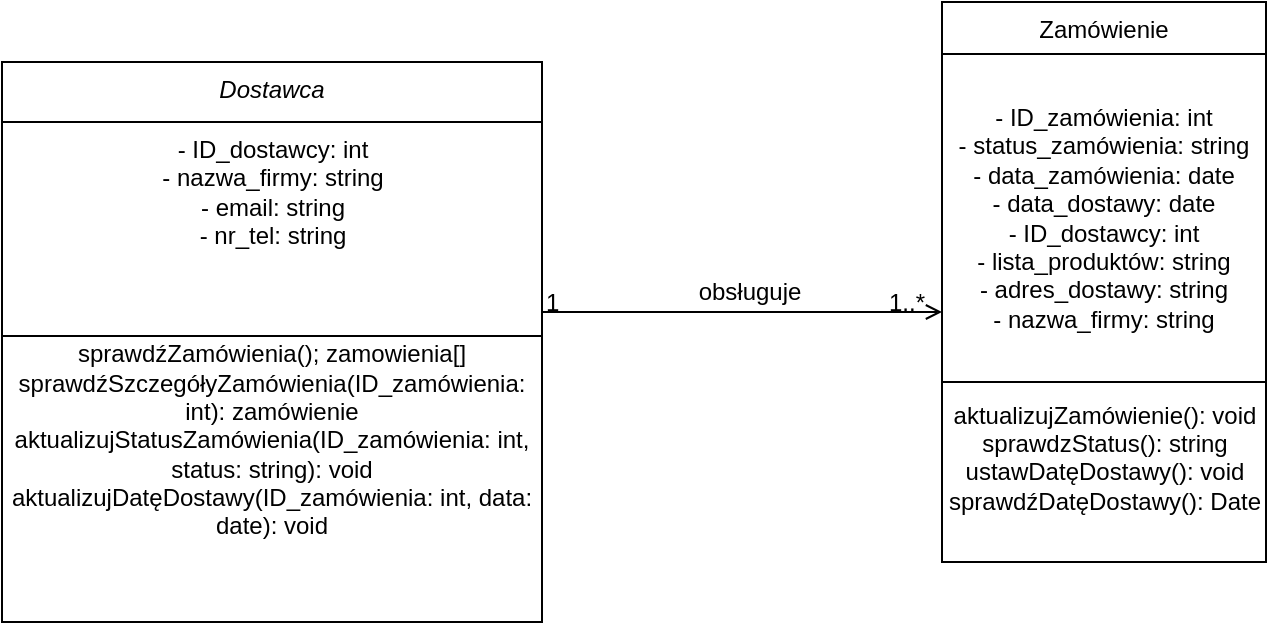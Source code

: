 <mxfile version="24.2.5" type="github">
  <diagram id="C5RBs43oDa-KdzZeNtuy" name="Page-1">
    <mxGraphModel dx="923" dy="397" grid="1" gridSize="10" guides="1" tooltips="1" connect="1" arrows="1" fold="1" page="1" pageScale="1" pageWidth="827" pageHeight="1169" math="0" shadow="0">
      <root>
        <mxCell id="WIyWlLk6GJQsqaUBKTNV-0" />
        <mxCell id="WIyWlLk6GJQsqaUBKTNV-1" parent="WIyWlLk6GJQsqaUBKTNV-0" />
        <mxCell id="zkfFHV4jXpPFQw0GAbJ--0" value="Dostawca" style="swimlane;fontStyle=2;align=center;verticalAlign=top;childLayout=stackLayout;horizontal=1;startSize=30;horizontalStack=0;resizeParent=1;resizeLast=0;collapsible=1;marginBottom=0;rounded=0;shadow=0;strokeWidth=1;" parent="WIyWlLk6GJQsqaUBKTNV-1" vertex="1">
          <mxGeometry x="70" y="100" width="270" height="280" as="geometry">
            <mxRectangle x="230" y="140" width="160" height="26" as="alternateBounds" />
          </mxGeometry>
        </mxCell>
        <mxCell id="P2wUL7vOFCGKMyqOpAxr-1" value="&lt;span style=&quot;text-align: left;&quot;&gt;- ID_dostawcy: int&lt;/span&gt;&lt;br style=&quot;padding: 0px; margin: 0px; text-align: left;&quot;&gt;&lt;span style=&quot;text-align: left;&quot;&gt;- nazwa_firmy: string&lt;/span&gt;&lt;br style=&quot;padding: 0px; margin: 0px; text-align: left;&quot;&gt;&lt;span style=&quot;text-align: left;&quot;&gt;- email: string&lt;/span&gt;&lt;br style=&quot;padding: 0px; margin: 0px; text-align: left;&quot;&gt;&lt;span style=&quot;text-align: left;&quot;&gt;- nr_tel: string&lt;/span&gt;" style="text;html=1;align=center;verticalAlign=middle;resizable=0;points=[];autosize=1;strokeColor=none;fillColor=none;" parent="zkfFHV4jXpPFQw0GAbJ--0" vertex="1">
          <mxGeometry y="30" width="270" height="70" as="geometry" />
        </mxCell>
        <mxCell id="zkfFHV4jXpPFQw0GAbJ--4" value="" style="line;html=1;strokeWidth=1;align=left;verticalAlign=middle;spacingTop=-1;spacingLeft=3;spacingRight=3;rotatable=0;labelPosition=right;points=[];portConstraint=eastwest;" parent="zkfFHV4jXpPFQw0GAbJ--0" vertex="1">
          <mxGeometry y="100" width="270" height="74" as="geometry" />
        </mxCell>
        <mxCell id="5lTW6-mcCXBax9LxVEwO-9" value="sprawdźZamówienia(); zamowienia[]&lt;div&gt;sprawdźSzczegółyZamówienia(ID_zamówienia: int): zamówienie&lt;/div&gt;&lt;div&gt;aktualizujStatusZamówienia(ID_zamówienia: int, status: string): void&lt;/div&gt;&lt;div&gt;aktualizujDatęDostawy(ID_zamówienia: int, data: date): void&lt;/div&gt;" style="text;html=1;align=center;verticalAlign=middle;whiteSpace=wrap;rounded=0;" vertex="1" parent="zkfFHV4jXpPFQw0GAbJ--0">
          <mxGeometry y="174" width="270" height="30" as="geometry" />
        </mxCell>
        <mxCell id="P2wUL7vOFCGKMyqOpAxr-4" value="&lt;div&gt;&lt;span style=&quot;text-wrap: nowrap;&quot;&gt;&lt;br&gt;&lt;/span&gt;&lt;/div&gt;" style="text;html=1;align=center;verticalAlign=middle;whiteSpace=wrap;rounded=0;" parent="zkfFHV4jXpPFQw0GAbJ--0" vertex="1">
          <mxGeometry y="204" width="270" height="76" as="geometry" />
        </mxCell>
        <mxCell id="zkfFHV4jXpPFQw0GAbJ--17" value="Zamówienie" style="swimlane;fontStyle=0;align=center;verticalAlign=top;childLayout=stackLayout;horizontal=1;startSize=26;horizontalStack=0;resizeParent=1;resizeLast=0;collapsible=1;marginBottom=0;rounded=0;shadow=0;strokeWidth=1;" parent="WIyWlLk6GJQsqaUBKTNV-1" vertex="1">
          <mxGeometry x="540" y="70" width="162" height="280" as="geometry">
            <mxRectangle x="550" y="140" width="160" height="26" as="alternateBounds" />
          </mxGeometry>
        </mxCell>
        <mxCell id="5lTW6-mcCXBax9LxVEwO-8" value="" style="endArrow=none;html=1;rounded=0;entryX=1;entryY=1;entryDx=0;entryDy=0;" edge="1" parent="zkfFHV4jXpPFQw0GAbJ--17" target="5lTW6-mcCXBax9LxVEwO-6">
          <mxGeometry width="50" height="50" relative="1" as="geometry">
            <mxPoint y="190" as="sourcePoint" />
            <mxPoint x="50" y="140" as="targetPoint" />
          </mxGeometry>
        </mxCell>
        <mxCell id="5lTW6-mcCXBax9LxVEwO-6" value="&lt;span style=&quot;text-align: left; text-wrap: nowrap;&quot;&gt;- ID_zamówienia: int&lt;/span&gt;&lt;br style=&quot;padding: 0px; margin: 0px; text-align: left; text-wrap: nowrap;&quot;&gt;&lt;span style=&quot;text-align: left; text-wrap: nowrap;&quot;&gt;- status_zamówienia: string&lt;/span&gt;&lt;br style=&quot;padding: 0px; margin: 0px; text-align: left; text-wrap: nowrap;&quot;&gt;&lt;span style=&quot;text-align: left; text-wrap: nowrap;&quot;&gt;- data_zamówienia: date&lt;/span&gt;&lt;br style=&quot;padding: 0px; margin: 0px; text-align: left; text-wrap: nowrap;&quot;&gt;&lt;span style=&quot;text-align: left; text-wrap: nowrap;&quot;&gt;- data_dostawy: date&lt;/span&gt;&lt;br style=&quot;padding: 0px; margin: 0px; text-align: left; text-wrap: nowrap;&quot;&gt;&lt;span style=&quot;text-align: left; text-wrap: nowrap;&quot;&gt;- ID_dostawcy: int&lt;/span&gt;&lt;br style=&quot;padding: 0px; margin: 0px; text-align: left; text-wrap: nowrap;&quot;&gt;&lt;span style=&quot;text-align: left; text-wrap: nowrap;&quot;&gt;- lista_produktów: string&lt;/span&gt;&lt;br style=&quot;padding: 0px; margin: 0px; text-align: left; text-wrap: nowrap;&quot;&gt;&lt;span style=&quot;text-align: left; text-wrap: nowrap;&quot;&gt;- adres_dostawy: string&lt;/span&gt;&lt;br style=&quot;padding: 0px; margin: 0px; text-align: left; text-wrap: nowrap;&quot;&gt;&lt;span style=&quot;text-align: left; text-wrap: nowrap;&quot;&gt;- nazwa_firmy: string&lt;/span&gt;" style="text;html=1;align=center;verticalAlign=middle;whiteSpace=wrap;rounded=0;" vertex="1" parent="zkfFHV4jXpPFQw0GAbJ--17">
          <mxGeometry y="26" width="162" height="164" as="geometry" />
        </mxCell>
        <mxCell id="zkfFHV4jXpPFQw0GAbJ--23" value="" style="line;html=1;strokeWidth=1;align=left;verticalAlign=middle;spacingTop=-1;spacingLeft=3;spacingRight=3;rotatable=0;labelPosition=right;points=[];portConstraint=eastwest;" parent="zkfFHV4jXpPFQw0GAbJ--17" vertex="1">
          <mxGeometry y="190" width="162" as="geometry" />
        </mxCell>
        <mxCell id="5lTW6-mcCXBax9LxVEwO-5" value="aktualizujZamówienie(): void&lt;div style=&quot;text-wrap: wrap;&quot;&gt;&lt;span style=&quot;text-wrap: nowrap;&quot;&gt;sprawdzStatus(): string&lt;/span&gt;&lt;/div&gt;&lt;div style=&quot;text-wrap: wrap;&quot;&gt;&lt;span style=&quot;text-wrap: nowrap;&quot;&gt;ustawDatęDostawy(): void&lt;/span&gt;&lt;/div&gt;&lt;div style=&quot;text-wrap: wrap;&quot;&gt;&lt;span style=&quot;text-wrap: nowrap;&quot;&gt;sprawdźDatęDostawy(): Date&lt;/span&gt;&lt;/div&gt;&lt;div&gt;&lt;span style=&quot;text-wrap: nowrap;&quot;&gt;&lt;br&gt;&lt;/span&gt;&lt;/div&gt;" style="text;html=1;align=center;verticalAlign=middle;resizable=0;points=[];autosize=1;strokeColor=none;fillColor=none;" vertex="1" parent="zkfFHV4jXpPFQw0GAbJ--17">
          <mxGeometry y="190" width="162" height="90" as="geometry" />
        </mxCell>
        <mxCell id="zkfFHV4jXpPFQw0GAbJ--26" value="" style="endArrow=open;shadow=0;strokeWidth=1;rounded=0;curved=0;endFill=1;edgeStyle=elbowEdgeStyle;elbow=vertical;" parent="WIyWlLk6GJQsqaUBKTNV-1" source="zkfFHV4jXpPFQw0GAbJ--0" target="zkfFHV4jXpPFQw0GAbJ--17" edge="1">
          <mxGeometry x="0.5" y="41" relative="1" as="geometry">
            <mxPoint x="380" y="192" as="sourcePoint" />
            <mxPoint x="540" y="192" as="targetPoint" />
            <mxPoint x="-40" y="32" as="offset" />
          </mxGeometry>
        </mxCell>
        <mxCell id="zkfFHV4jXpPFQw0GAbJ--27" value="1" style="resizable=0;align=left;verticalAlign=bottom;labelBackgroundColor=none;fontSize=12;" parent="zkfFHV4jXpPFQw0GAbJ--26" connectable="0" vertex="1">
          <mxGeometry x="-1" relative="1" as="geometry">
            <mxPoint y="4" as="offset" />
          </mxGeometry>
        </mxCell>
        <mxCell id="zkfFHV4jXpPFQw0GAbJ--28" value="1..*" style="resizable=0;align=right;verticalAlign=bottom;labelBackgroundColor=none;fontSize=12;" parent="zkfFHV4jXpPFQw0GAbJ--26" connectable="0" vertex="1">
          <mxGeometry x="1" relative="1" as="geometry">
            <mxPoint x="-7" y="4" as="offset" />
          </mxGeometry>
        </mxCell>
        <mxCell id="5lTW6-mcCXBax9LxVEwO-0" value="obsługuje" style="text;html=1;align=center;verticalAlign=middle;whiteSpace=wrap;rounded=0;" vertex="1" parent="WIyWlLk6GJQsqaUBKTNV-1">
          <mxGeometry x="413.5" y="200" width="60" height="30" as="geometry" />
        </mxCell>
      </root>
    </mxGraphModel>
  </diagram>
</mxfile>
